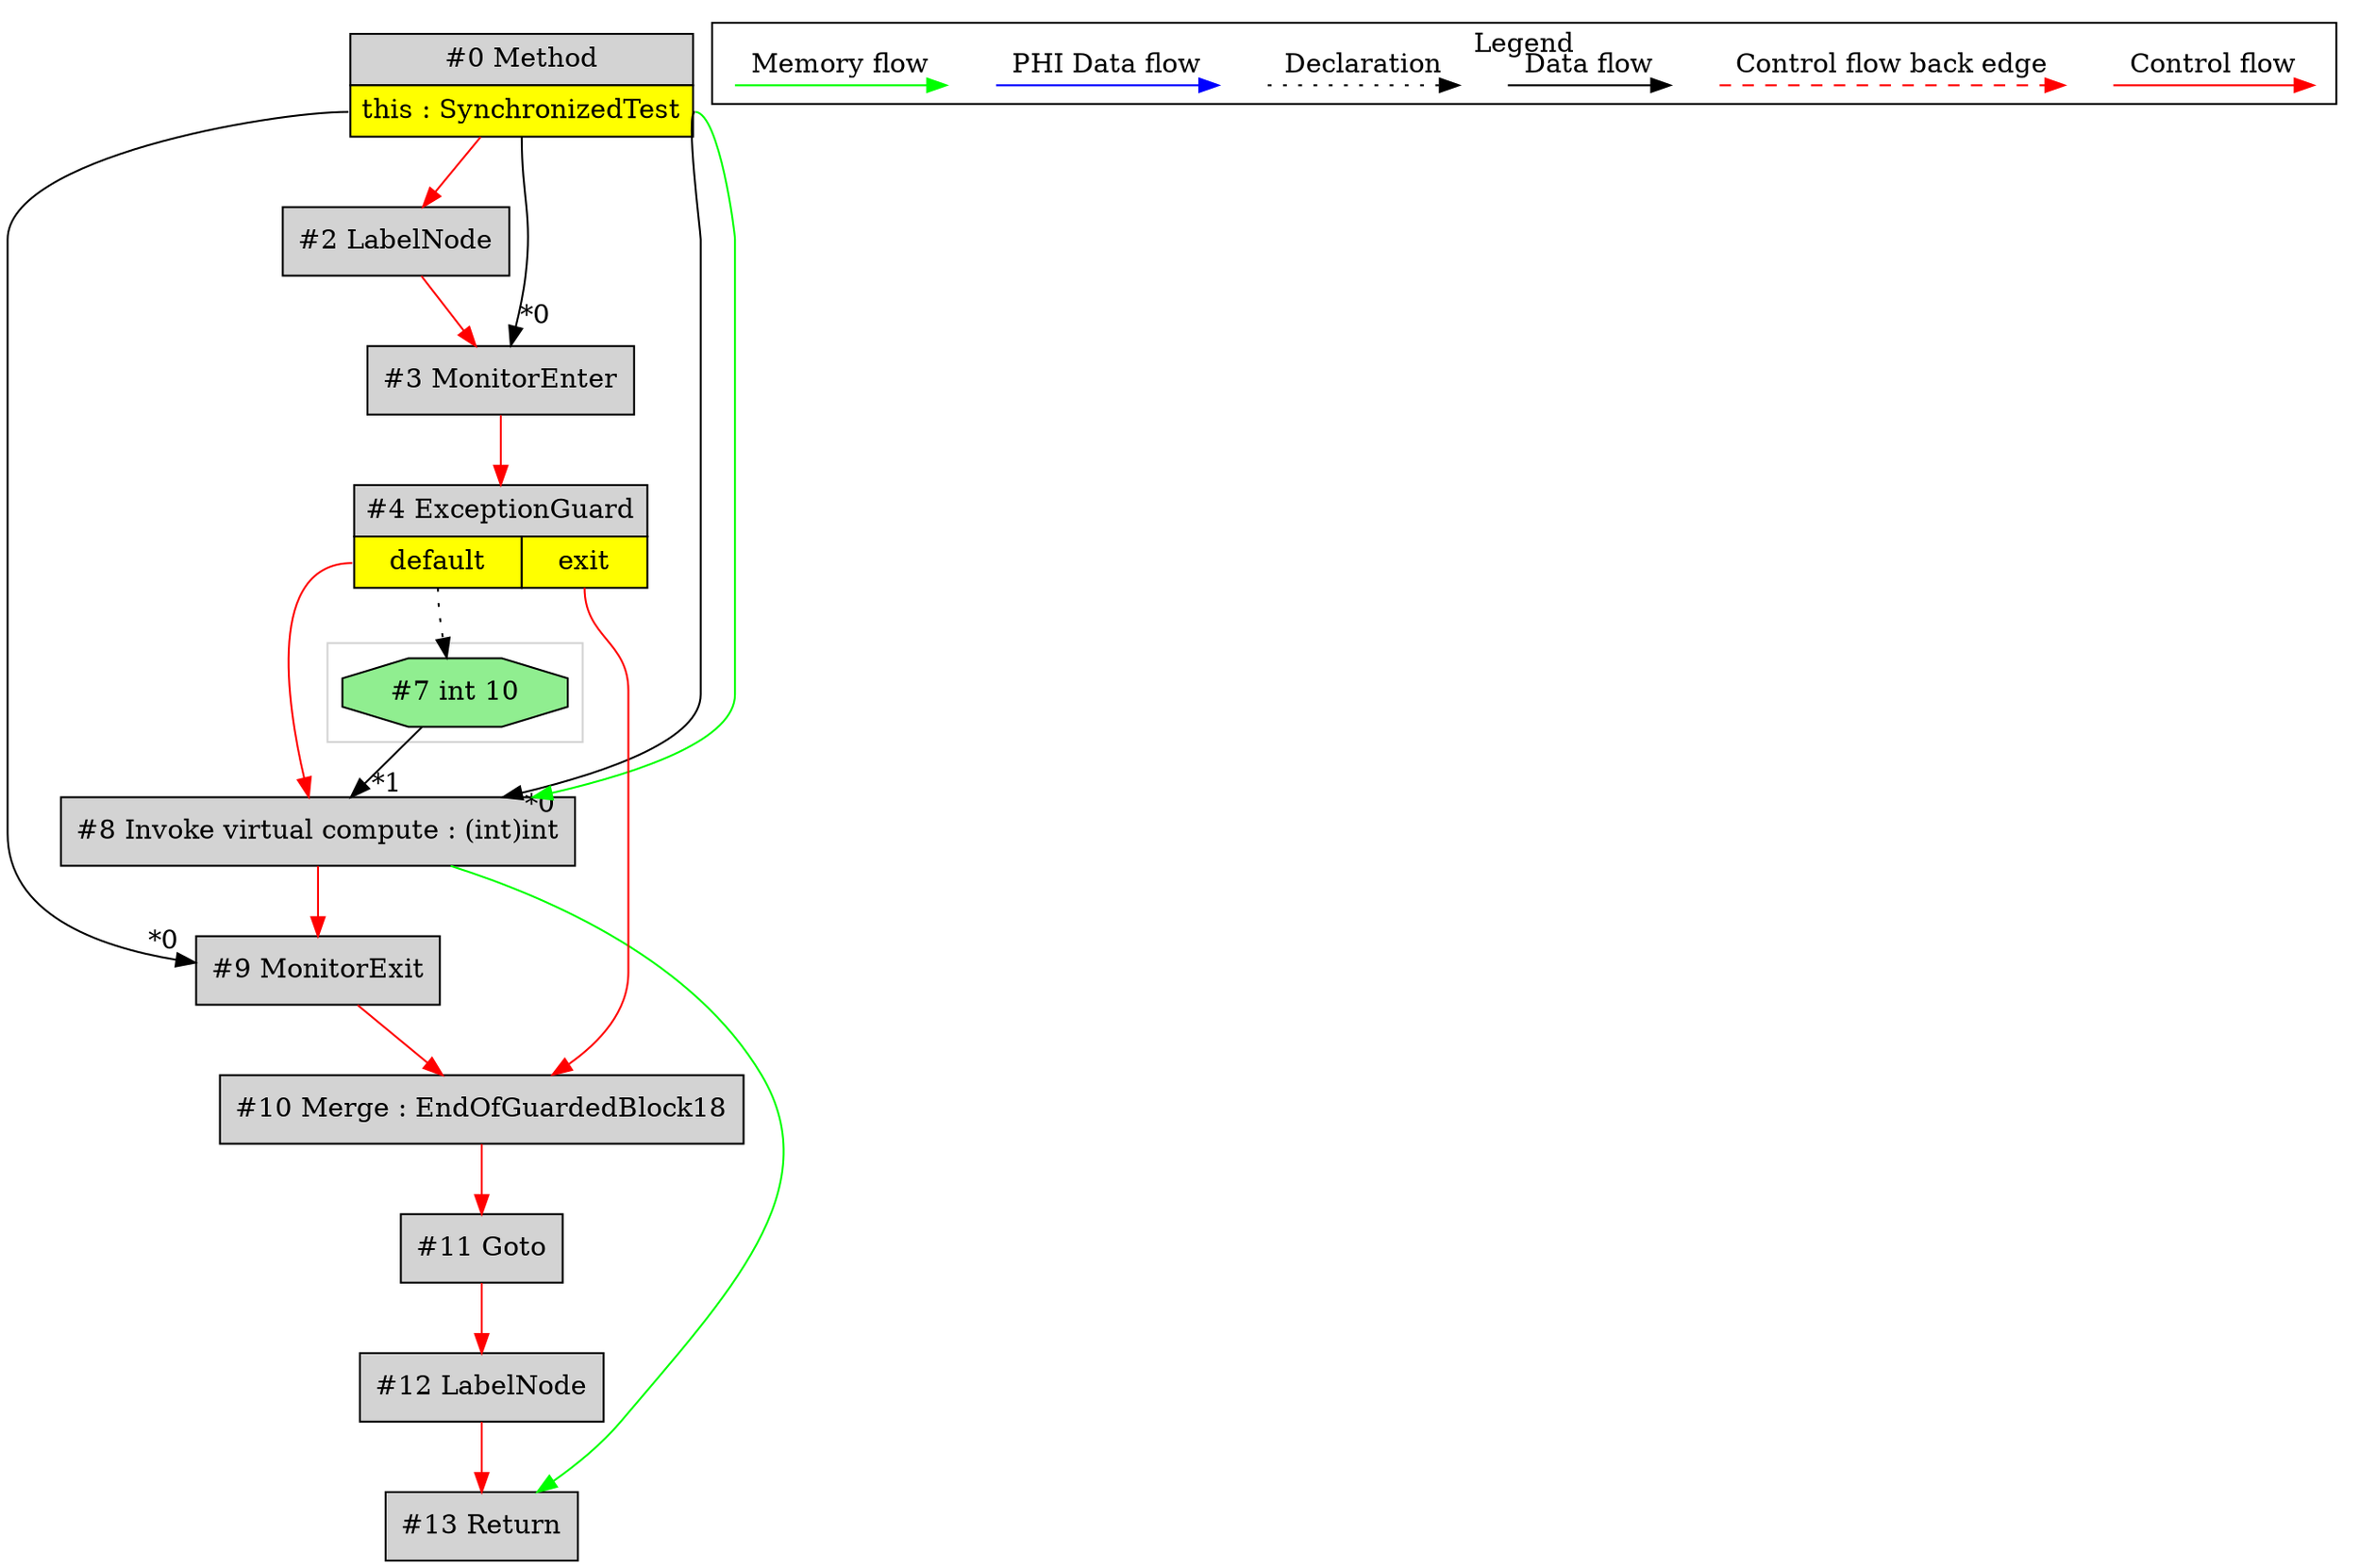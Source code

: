 digraph {
 ordering="in";
 node0[margin="0", label=<<table border="0" cellborder="1" cellspacing="0" cellpadding="5"><tr><td colspan="1">#0 Method</td></tr><tr><td port="prj1" bgcolor="yellow">this : SynchronizedTest</td></tr></table>>,shape=none, fillcolor=lightgrey, style=filled];
 node2[label="#2 LabelNode",shape=box, fillcolor=lightgrey, style=filled];
 node0 -> node2[labeldistance=2, color=red, fontcolor=red];
 node3[label="#3 MonitorEnter",shape=box, fillcolor=lightgrey, style=filled];
 node0:prj1 -> node3[headlabel="*0", labeldistance=2];
 node2 -> node3[labeldistance=2, color=red, fontcolor=red];
 node8[label="#8 Invoke virtual compute : (int)int",shape=box, fillcolor=lightgrey, style=filled];
 node0:prj1 -> node8[headlabel="*0", labeldistance=2];
 node7 -> node8[headlabel="*1", labeldistance=2];
 node4:prj6 -> node8[labeldistance=2, color=red, fontcolor=red];
 node0 -> node8[labeldistance=2, color=green, constraint=false];
 node4[margin="0", label=<<table border="0" cellborder="1" cellspacing="0" cellpadding="5"><tr><td colspan="2">#4 ExceptionGuard</td></tr><tr><td port="prj6" bgcolor="yellow">default</td><td port="prj5" bgcolor="yellow">exit</td></tr></table>>,shape=none, fillcolor=lightgrey, style=filled];
 node3 -> node4[labeldistance=2, color=red, fontcolor=red];
 node10[label="#10 Merge : EndOfGuardedBlock18",shape=box, fillcolor=lightgrey, style=filled];
 node9 -> node10[labeldistance=2, color=red, fontcolor=red];
 node4:prj5 -> node10[labeldistance=2, color=red, fontcolor=red];
 node9[label="#9 MonitorExit",shape=box, fillcolor=lightgrey, style=filled];
 node0:prj1 -> node9[headlabel="*0", labeldistance=2];
 node8 -> node9[labeldistance=2, color=red, fontcolor=red];
 node11[label="#11 Goto",shape=box, fillcolor=lightgrey, style=filled];
 node10 -> node11[labeldistance=2, color=red, fontcolor=red];
 node12[label="#12 LabelNode",shape=box, fillcolor=lightgrey, style=filled];
 node11 -> node12[labeldistance=2, color=red, fontcolor=red];
 node13[label="#13 Return",shape=box, fillcolor=lightgrey, style=filled];
 node12 -> node13[labeldistance=2, color=red, fontcolor=red];
 node8 -> node13[labeldistance=2, color=green, constraint=false];
 node7[label="#7 int 10",shape=octagon, fillcolor=lightgreen, style=filled];
 node4:prj6 -> node7[style=dotted];
 subgraph cluster_0 {
  color=lightgray;
  node7;
 }
 subgraph cluster_000 {
  label = "Legend";
  node [shape=point]
  {
   rank=same;
   c0 [style = invis];
   c1 [style = invis];
   c2 [style = invis];
   c3 [style = invis];
   d0 [style = invis];
   d1 [style = invis];
   d2 [style = invis];
   d3 [style = invis];
   d4 [style = invis];
   d5 [style = invis];
   d6 [style = invis];
   d7 [style = invis];
  }
  c0 -> c1 [label="Control flow", style=solid, color=red]
  c2 -> c3 [label="Control flow back edge", style=dashed, color=red]
  d0 -> d1 [label="Data flow"]
  d2 -> d3 [label="Declaration", style=dotted]
  d4 -> d5 [label="PHI Data flow", color=blue]
  d6 -> d7 [label="Memory flow", color=green]
 }

}
